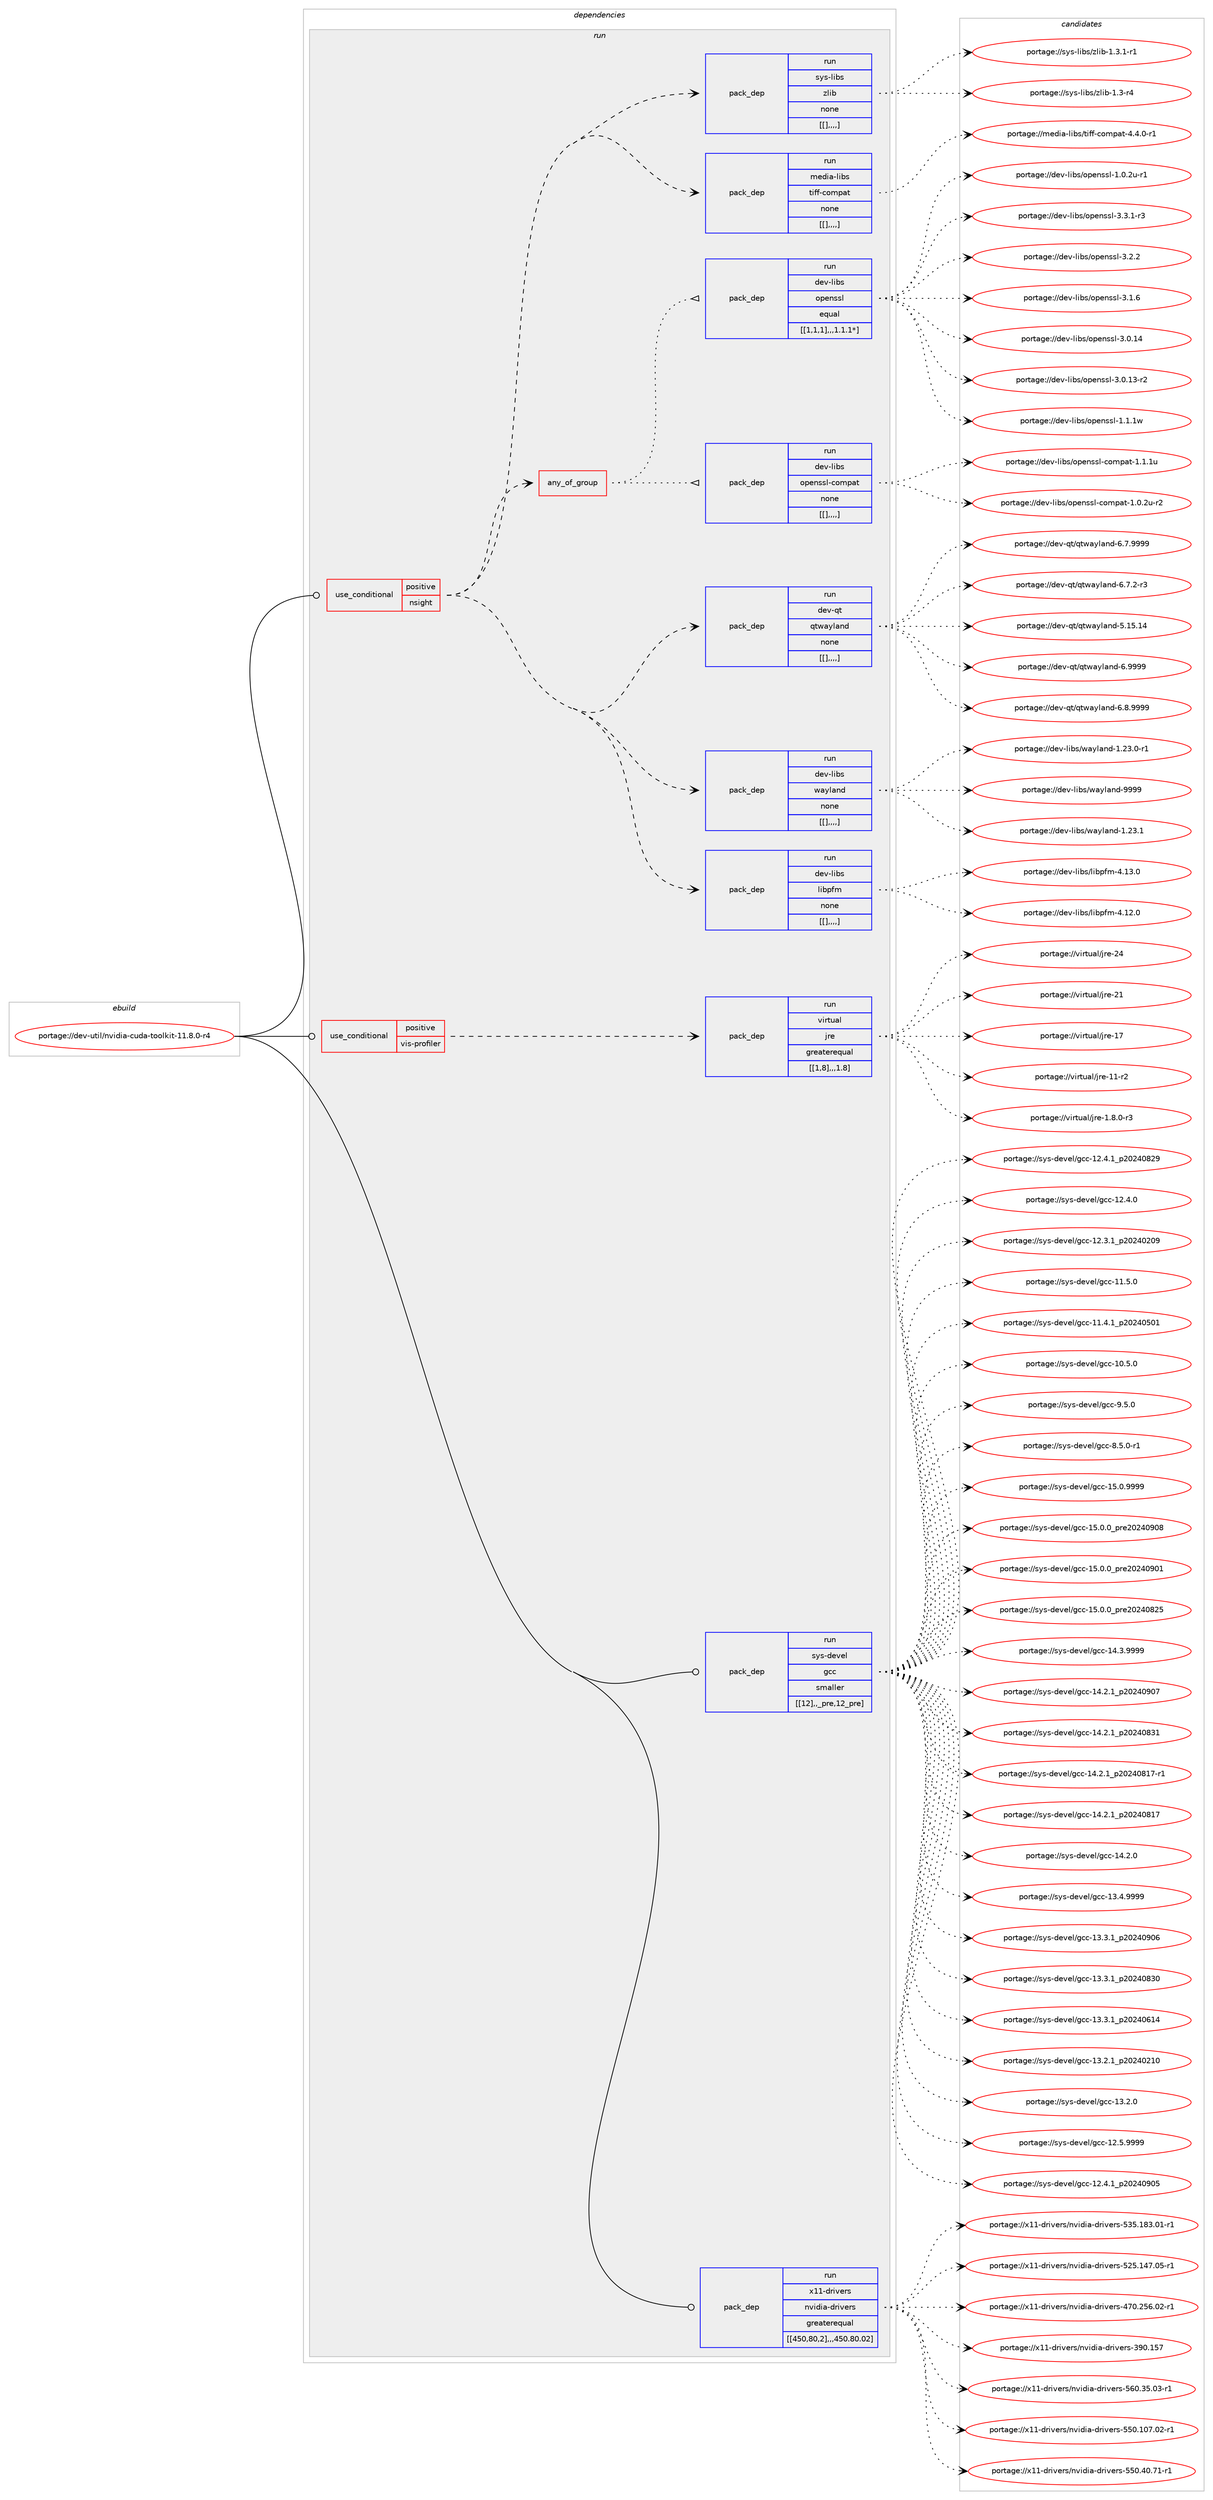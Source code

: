 digraph prolog {

# *************
# Graph options
# *************

newrank=true;
concentrate=true;
compound=true;
graph [rankdir=LR,fontname=Helvetica,fontsize=10,ranksep=1.5];#, ranksep=2.5, nodesep=0.2];
edge  [arrowhead=vee];
node  [fontname=Helvetica,fontsize=10];

# **********
# The ebuild
# **********

subgraph cluster_leftcol {
color=gray;
label=<<i>ebuild</i>>;
id [label="portage://dev-util/nvidia-cuda-toolkit-11.8.0-r4", color=red, width=4, href="../dev-util/nvidia-cuda-toolkit-11.8.0-r4.svg"];
}

# ****************
# The dependencies
# ****************

subgraph cluster_midcol {
color=gray;
label=<<i>dependencies</i>>;
subgraph cluster_compile {
fillcolor="#eeeeee";
style=filled;
label=<<i>compile</i>>;
}
subgraph cluster_compileandrun {
fillcolor="#eeeeee";
style=filled;
label=<<i>compile and run</i>>;
}
subgraph cluster_run {
fillcolor="#eeeeee";
style=filled;
label=<<i>run</i>>;
subgraph cond62861 {
dependency221104 [label=<<TABLE BORDER="0" CELLBORDER="1" CELLSPACING="0" CELLPADDING="4"><TR><TD ROWSPAN="3" CELLPADDING="10">use_conditional</TD></TR><TR><TD>positive</TD></TR><TR><TD>nsight</TD></TR></TABLE>>, shape=none, color=red];
subgraph pack156811 {
dependency221105 [label=<<TABLE BORDER="0" CELLBORDER="1" CELLSPACING="0" CELLPADDING="4" WIDTH="220"><TR><TD ROWSPAN="6" CELLPADDING="30">pack_dep</TD></TR><TR><TD WIDTH="110">run</TD></TR><TR><TD>dev-libs</TD></TR><TR><TD>libpfm</TD></TR><TR><TD>none</TD></TR><TR><TD>[[],,,,]</TD></TR></TABLE>>, shape=none, color=blue];
}
dependency221104:e -> dependency221105:w [weight=20,style="dashed",arrowhead="vee"];
subgraph pack156812 {
dependency221106 [label=<<TABLE BORDER="0" CELLBORDER="1" CELLSPACING="0" CELLPADDING="4" WIDTH="220"><TR><TD ROWSPAN="6" CELLPADDING="30">pack_dep</TD></TR><TR><TD WIDTH="110">run</TD></TR><TR><TD>dev-libs</TD></TR><TR><TD>wayland</TD></TR><TR><TD>none</TD></TR><TR><TD>[[],,,,]</TD></TR></TABLE>>, shape=none, color=blue];
}
dependency221104:e -> dependency221106:w [weight=20,style="dashed",arrowhead="vee"];
subgraph pack156813 {
dependency221107 [label=<<TABLE BORDER="0" CELLBORDER="1" CELLSPACING="0" CELLPADDING="4" WIDTH="220"><TR><TD ROWSPAN="6" CELLPADDING="30">pack_dep</TD></TR><TR><TD WIDTH="110">run</TD></TR><TR><TD>dev-qt</TD></TR><TR><TD>qtwayland</TD></TR><TR><TD>none</TD></TR><TR><TD>[[],,,,]</TD></TR></TABLE>>, shape=none, color=blue];
}
dependency221104:e -> dependency221107:w [weight=20,style="dashed",arrowhead="vee"];
subgraph any1282 {
dependency221108 [label=<<TABLE BORDER="0" CELLBORDER="1" CELLSPACING="0" CELLPADDING="4"><TR><TD CELLPADDING="10">any_of_group</TD></TR></TABLE>>, shape=none, color=red];subgraph pack156814 {
dependency221109 [label=<<TABLE BORDER="0" CELLBORDER="1" CELLSPACING="0" CELLPADDING="4" WIDTH="220"><TR><TD ROWSPAN="6" CELLPADDING="30">pack_dep</TD></TR><TR><TD WIDTH="110">run</TD></TR><TR><TD>dev-libs</TD></TR><TR><TD>openssl-compat</TD></TR><TR><TD>none</TD></TR><TR><TD>[[],,,,]</TD></TR></TABLE>>, shape=none, color=blue];
}
dependency221108:e -> dependency221109:w [weight=20,style="dotted",arrowhead="oinv"];
subgraph pack156815 {
dependency221110 [label=<<TABLE BORDER="0" CELLBORDER="1" CELLSPACING="0" CELLPADDING="4" WIDTH="220"><TR><TD ROWSPAN="6" CELLPADDING="30">pack_dep</TD></TR><TR><TD WIDTH="110">run</TD></TR><TR><TD>dev-libs</TD></TR><TR><TD>openssl</TD></TR><TR><TD>equal</TD></TR><TR><TD>[[1,1,1],,,1.1.1*]</TD></TR></TABLE>>, shape=none, color=blue];
}
dependency221108:e -> dependency221110:w [weight=20,style="dotted",arrowhead="oinv"];
}
dependency221104:e -> dependency221108:w [weight=20,style="dashed",arrowhead="vee"];
subgraph pack156816 {
dependency221111 [label=<<TABLE BORDER="0" CELLBORDER="1" CELLSPACING="0" CELLPADDING="4" WIDTH="220"><TR><TD ROWSPAN="6" CELLPADDING="30">pack_dep</TD></TR><TR><TD WIDTH="110">run</TD></TR><TR><TD>media-libs</TD></TR><TR><TD>tiff-compat</TD></TR><TR><TD>none</TD></TR><TR><TD>[[],,,,]</TD></TR></TABLE>>, shape=none, color=blue];
}
dependency221104:e -> dependency221111:w [weight=20,style="dashed",arrowhead="vee"];
subgraph pack156817 {
dependency221112 [label=<<TABLE BORDER="0" CELLBORDER="1" CELLSPACING="0" CELLPADDING="4" WIDTH="220"><TR><TD ROWSPAN="6" CELLPADDING="30">pack_dep</TD></TR><TR><TD WIDTH="110">run</TD></TR><TR><TD>sys-libs</TD></TR><TR><TD>zlib</TD></TR><TR><TD>none</TD></TR><TR><TD>[[],,,,]</TD></TR></TABLE>>, shape=none, color=blue];
}
dependency221104:e -> dependency221112:w [weight=20,style="dashed",arrowhead="vee"];
}
id:e -> dependency221104:w [weight=20,style="solid",arrowhead="odot"];
subgraph cond62862 {
dependency221113 [label=<<TABLE BORDER="0" CELLBORDER="1" CELLSPACING="0" CELLPADDING="4"><TR><TD ROWSPAN="3" CELLPADDING="10">use_conditional</TD></TR><TR><TD>positive</TD></TR><TR><TD>vis-profiler</TD></TR></TABLE>>, shape=none, color=red];
subgraph pack156818 {
dependency221114 [label=<<TABLE BORDER="0" CELLBORDER="1" CELLSPACING="0" CELLPADDING="4" WIDTH="220"><TR><TD ROWSPAN="6" CELLPADDING="30">pack_dep</TD></TR><TR><TD WIDTH="110">run</TD></TR><TR><TD>virtual</TD></TR><TR><TD>jre</TD></TR><TR><TD>greaterequal</TD></TR><TR><TD>[[1,8],,,1.8]</TD></TR></TABLE>>, shape=none, color=blue];
}
dependency221113:e -> dependency221114:w [weight=20,style="dashed",arrowhead="vee"];
}
id:e -> dependency221113:w [weight=20,style="solid",arrowhead="odot"];
subgraph pack156819 {
dependency221115 [label=<<TABLE BORDER="0" CELLBORDER="1" CELLSPACING="0" CELLPADDING="4" WIDTH="220"><TR><TD ROWSPAN="6" CELLPADDING="30">pack_dep</TD></TR><TR><TD WIDTH="110">run</TD></TR><TR><TD>sys-devel</TD></TR><TR><TD>gcc</TD></TR><TR><TD>smaller</TD></TR><TR><TD>[[12],,_pre,12_pre]</TD></TR></TABLE>>, shape=none, color=blue];
}
id:e -> dependency221115:w [weight=20,style="solid",arrowhead="odot"];
subgraph pack156820 {
dependency221116 [label=<<TABLE BORDER="0" CELLBORDER="1" CELLSPACING="0" CELLPADDING="4" WIDTH="220"><TR><TD ROWSPAN="6" CELLPADDING="30">pack_dep</TD></TR><TR><TD WIDTH="110">run</TD></TR><TR><TD>x11-drivers</TD></TR><TR><TD>nvidia-drivers</TD></TR><TR><TD>greaterequal</TD></TR><TR><TD>[[450,80,2],,,450.80.02]</TD></TR></TABLE>>, shape=none, color=blue];
}
id:e -> dependency221116:w [weight=20,style="solid",arrowhead="odot"];
}
}

# **************
# The candidates
# **************

subgraph cluster_choices {
rank=same;
color=gray;
label=<<i>candidates</i>>;

subgraph choice156811 {
color=black;
nodesep=1;
choice1001011184510810598115471081059811210210945524649514648 [label="portage://dev-libs/libpfm-4.13.0", color=red, width=4,href="../dev-libs/libpfm-4.13.0.svg"];
choice1001011184510810598115471081059811210210945524649504648 [label="portage://dev-libs/libpfm-4.12.0", color=red, width=4,href="../dev-libs/libpfm-4.12.0.svg"];
dependency221105:e -> choice1001011184510810598115471081059811210210945524649514648:w [style=dotted,weight="100"];
dependency221105:e -> choice1001011184510810598115471081059811210210945524649504648:w [style=dotted,weight="100"];
}
subgraph choice156812 {
color=black;
nodesep=1;
choice10010111845108105981154711997121108971101004557575757 [label="portage://dev-libs/wayland-9999", color=red, width=4,href="../dev-libs/wayland-9999.svg"];
choice100101118451081059811547119971211089711010045494650514649 [label="portage://dev-libs/wayland-1.23.1", color=red, width=4,href="../dev-libs/wayland-1.23.1.svg"];
choice1001011184510810598115471199712110897110100454946505146484511449 [label="portage://dev-libs/wayland-1.23.0-r1", color=red, width=4,href="../dev-libs/wayland-1.23.0-r1.svg"];
dependency221106:e -> choice10010111845108105981154711997121108971101004557575757:w [style=dotted,weight="100"];
dependency221106:e -> choice100101118451081059811547119971211089711010045494650514649:w [style=dotted,weight="100"];
dependency221106:e -> choice1001011184510810598115471199712110897110100454946505146484511449:w [style=dotted,weight="100"];
}
subgraph choice156813 {
color=black;
nodesep=1;
choice1001011184511311647113116119971211089711010045544657575757 [label="portage://dev-qt/qtwayland-6.9999", color=red, width=4,href="../dev-qt/qtwayland-6.9999.svg"];
choice10010111845113116471131161199712110897110100455446564657575757 [label="portage://dev-qt/qtwayland-6.8.9999", color=red, width=4,href="../dev-qt/qtwayland-6.8.9999.svg"];
choice10010111845113116471131161199712110897110100455446554657575757 [label="portage://dev-qt/qtwayland-6.7.9999", color=red, width=4,href="../dev-qt/qtwayland-6.7.9999.svg"];
choice100101118451131164711311611997121108971101004554465546504511451 [label="portage://dev-qt/qtwayland-6.7.2-r3", color=red, width=4,href="../dev-qt/qtwayland-6.7.2-r3.svg"];
choice100101118451131164711311611997121108971101004553464953464952 [label="portage://dev-qt/qtwayland-5.15.14", color=red, width=4,href="../dev-qt/qtwayland-5.15.14.svg"];
dependency221107:e -> choice1001011184511311647113116119971211089711010045544657575757:w [style=dotted,weight="100"];
dependency221107:e -> choice10010111845113116471131161199712110897110100455446564657575757:w [style=dotted,weight="100"];
dependency221107:e -> choice10010111845113116471131161199712110897110100455446554657575757:w [style=dotted,weight="100"];
dependency221107:e -> choice100101118451131164711311611997121108971101004554465546504511451:w [style=dotted,weight="100"];
dependency221107:e -> choice100101118451131164711311611997121108971101004553464953464952:w [style=dotted,weight="100"];
}
subgraph choice156814 {
color=black;
nodesep=1;
choice100101118451081059811547111112101110115115108459911110911297116454946494649117 [label="portage://dev-libs/openssl-compat-1.1.1u", color=red, width=4,href="../dev-libs/openssl-compat-1.1.1u.svg"];
choice1001011184510810598115471111121011101151151084599111109112971164549464846501174511450 [label="portage://dev-libs/openssl-compat-1.0.2u-r2", color=red, width=4,href="../dev-libs/openssl-compat-1.0.2u-r2.svg"];
dependency221109:e -> choice100101118451081059811547111112101110115115108459911110911297116454946494649117:w [style=dotted,weight="100"];
dependency221109:e -> choice1001011184510810598115471111121011101151151084599111109112971164549464846501174511450:w [style=dotted,weight="100"];
}
subgraph choice156815 {
color=black;
nodesep=1;
choice1001011184510810598115471111121011101151151084551465146494511451 [label="portage://dev-libs/openssl-3.3.1-r3", color=red, width=4,href="../dev-libs/openssl-3.3.1-r3.svg"];
choice100101118451081059811547111112101110115115108455146504650 [label="portage://dev-libs/openssl-3.2.2", color=red, width=4,href="../dev-libs/openssl-3.2.2.svg"];
choice100101118451081059811547111112101110115115108455146494654 [label="portage://dev-libs/openssl-3.1.6", color=red, width=4,href="../dev-libs/openssl-3.1.6.svg"];
choice10010111845108105981154711111210111011511510845514648464952 [label="portage://dev-libs/openssl-3.0.14", color=red, width=4,href="../dev-libs/openssl-3.0.14.svg"];
choice100101118451081059811547111112101110115115108455146484649514511450 [label="portage://dev-libs/openssl-3.0.13-r2", color=red, width=4,href="../dev-libs/openssl-3.0.13-r2.svg"];
choice100101118451081059811547111112101110115115108454946494649119 [label="portage://dev-libs/openssl-1.1.1w", color=red, width=4,href="../dev-libs/openssl-1.1.1w.svg"];
choice1001011184510810598115471111121011101151151084549464846501174511449 [label="portage://dev-libs/openssl-1.0.2u-r1", color=red, width=4,href="../dev-libs/openssl-1.0.2u-r1.svg"];
dependency221110:e -> choice1001011184510810598115471111121011101151151084551465146494511451:w [style=dotted,weight="100"];
dependency221110:e -> choice100101118451081059811547111112101110115115108455146504650:w [style=dotted,weight="100"];
dependency221110:e -> choice100101118451081059811547111112101110115115108455146494654:w [style=dotted,weight="100"];
dependency221110:e -> choice10010111845108105981154711111210111011511510845514648464952:w [style=dotted,weight="100"];
dependency221110:e -> choice100101118451081059811547111112101110115115108455146484649514511450:w [style=dotted,weight="100"];
dependency221110:e -> choice100101118451081059811547111112101110115115108454946494649119:w [style=dotted,weight="100"];
dependency221110:e -> choice1001011184510810598115471111121011101151151084549464846501174511449:w [style=dotted,weight="100"];
}
subgraph choice156816 {
color=black;
nodesep=1;
choice109101100105974510810598115471161051021024599111109112971164552465246484511449 [label="portage://media-libs/tiff-compat-4.4.0-r1", color=red, width=4,href="../media-libs/tiff-compat-4.4.0-r1.svg"];
dependency221111:e -> choice109101100105974510810598115471161051021024599111109112971164552465246484511449:w [style=dotted,weight="100"];
}
subgraph choice156817 {
color=black;
nodesep=1;
choice115121115451081059811547122108105984549465146494511449 [label="portage://sys-libs/zlib-1.3.1-r1", color=red, width=4,href="../sys-libs/zlib-1.3.1-r1.svg"];
choice11512111545108105981154712210810598454946514511452 [label="portage://sys-libs/zlib-1.3-r4", color=red, width=4,href="../sys-libs/zlib-1.3-r4.svg"];
dependency221112:e -> choice115121115451081059811547122108105984549465146494511449:w [style=dotted,weight="100"];
dependency221112:e -> choice11512111545108105981154712210810598454946514511452:w [style=dotted,weight="100"];
}
subgraph choice156818 {
color=black;
nodesep=1;
choice1181051141161179710847106114101455052 [label="portage://virtual/jre-24", color=red, width=4,href="../virtual/jre-24.svg"];
choice1181051141161179710847106114101455049 [label="portage://virtual/jre-21", color=red, width=4,href="../virtual/jre-21.svg"];
choice1181051141161179710847106114101454955 [label="portage://virtual/jre-17", color=red, width=4,href="../virtual/jre-17.svg"];
choice11810511411611797108471061141014549494511450 [label="portage://virtual/jre-11-r2", color=red, width=4,href="../virtual/jre-11-r2.svg"];
choice11810511411611797108471061141014549465646484511451 [label="portage://virtual/jre-1.8.0-r3", color=red, width=4,href="../virtual/jre-1.8.0-r3.svg"];
dependency221114:e -> choice1181051141161179710847106114101455052:w [style=dotted,weight="100"];
dependency221114:e -> choice1181051141161179710847106114101455049:w [style=dotted,weight="100"];
dependency221114:e -> choice1181051141161179710847106114101454955:w [style=dotted,weight="100"];
dependency221114:e -> choice11810511411611797108471061141014549494511450:w [style=dotted,weight="100"];
dependency221114:e -> choice11810511411611797108471061141014549465646484511451:w [style=dotted,weight="100"];
}
subgraph choice156819 {
color=black;
nodesep=1;
choice1151211154510010111810110847103999945495346484657575757 [label="portage://sys-devel/gcc-15.0.9999", color=red, width=4,href="../sys-devel/gcc-15.0.9999.svg"];
choice1151211154510010111810110847103999945495346484648951121141015048505248574856 [label="portage://sys-devel/gcc-15.0.0_pre20240908", color=red, width=4,href="../sys-devel/gcc-15.0.0_pre20240908.svg"];
choice1151211154510010111810110847103999945495346484648951121141015048505248574849 [label="portage://sys-devel/gcc-15.0.0_pre20240901", color=red, width=4,href="../sys-devel/gcc-15.0.0_pre20240901.svg"];
choice1151211154510010111810110847103999945495346484648951121141015048505248565053 [label="portage://sys-devel/gcc-15.0.0_pre20240825", color=red, width=4,href="../sys-devel/gcc-15.0.0_pre20240825.svg"];
choice1151211154510010111810110847103999945495246514657575757 [label="portage://sys-devel/gcc-14.3.9999", color=red, width=4,href="../sys-devel/gcc-14.3.9999.svg"];
choice1151211154510010111810110847103999945495246504649951125048505248574855 [label="portage://sys-devel/gcc-14.2.1_p20240907", color=red, width=4,href="../sys-devel/gcc-14.2.1_p20240907.svg"];
choice1151211154510010111810110847103999945495246504649951125048505248565149 [label="portage://sys-devel/gcc-14.2.1_p20240831", color=red, width=4,href="../sys-devel/gcc-14.2.1_p20240831.svg"];
choice11512111545100101118101108471039999454952465046499511250485052485649554511449 [label="portage://sys-devel/gcc-14.2.1_p20240817-r1", color=red, width=4,href="../sys-devel/gcc-14.2.1_p20240817-r1.svg"];
choice1151211154510010111810110847103999945495246504649951125048505248564955 [label="portage://sys-devel/gcc-14.2.1_p20240817", color=red, width=4,href="../sys-devel/gcc-14.2.1_p20240817.svg"];
choice1151211154510010111810110847103999945495246504648 [label="portage://sys-devel/gcc-14.2.0", color=red, width=4,href="../sys-devel/gcc-14.2.0.svg"];
choice1151211154510010111810110847103999945495146524657575757 [label="portage://sys-devel/gcc-13.4.9999", color=red, width=4,href="../sys-devel/gcc-13.4.9999.svg"];
choice1151211154510010111810110847103999945495146514649951125048505248574854 [label="portage://sys-devel/gcc-13.3.1_p20240906", color=red, width=4,href="../sys-devel/gcc-13.3.1_p20240906.svg"];
choice1151211154510010111810110847103999945495146514649951125048505248565148 [label="portage://sys-devel/gcc-13.3.1_p20240830", color=red, width=4,href="../sys-devel/gcc-13.3.1_p20240830.svg"];
choice1151211154510010111810110847103999945495146514649951125048505248544952 [label="portage://sys-devel/gcc-13.3.1_p20240614", color=red, width=4,href="../sys-devel/gcc-13.3.1_p20240614.svg"];
choice1151211154510010111810110847103999945495146504649951125048505248504948 [label="portage://sys-devel/gcc-13.2.1_p20240210", color=red, width=4,href="../sys-devel/gcc-13.2.1_p20240210.svg"];
choice1151211154510010111810110847103999945495146504648 [label="portage://sys-devel/gcc-13.2.0", color=red, width=4,href="../sys-devel/gcc-13.2.0.svg"];
choice1151211154510010111810110847103999945495046534657575757 [label="portage://sys-devel/gcc-12.5.9999", color=red, width=4,href="../sys-devel/gcc-12.5.9999.svg"];
choice1151211154510010111810110847103999945495046524649951125048505248574853 [label="portage://sys-devel/gcc-12.4.1_p20240905", color=red, width=4,href="../sys-devel/gcc-12.4.1_p20240905.svg"];
choice1151211154510010111810110847103999945495046524649951125048505248565057 [label="portage://sys-devel/gcc-12.4.1_p20240829", color=red, width=4,href="../sys-devel/gcc-12.4.1_p20240829.svg"];
choice1151211154510010111810110847103999945495046524648 [label="portage://sys-devel/gcc-12.4.0", color=red, width=4,href="../sys-devel/gcc-12.4.0.svg"];
choice1151211154510010111810110847103999945495046514649951125048505248504857 [label="portage://sys-devel/gcc-12.3.1_p20240209", color=red, width=4,href="../sys-devel/gcc-12.3.1_p20240209.svg"];
choice1151211154510010111810110847103999945494946534648 [label="portage://sys-devel/gcc-11.5.0", color=red, width=4,href="../sys-devel/gcc-11.5.0.svg"];
choice1151211154510010111810110847103999945494946524649951125048505248534849 [label="portage://sys-devel/gcc-11.4.1_p20240501", color=red, width=4,href="../sys-devel/gcc-11.4.1_p20240501.svg"];
choice1151211154510010111810110847103999945494846534648 [label="portage://sys-devel/gcc-10.5.0", color=red, width=4,href="../sys-devel/gcc-10.5.0.svg"];
choice11512111545100101118101108471039999455746534648 [label="portage://sys-devel/gcc-9.5.0", color=red, width=4,href="../sys-devel/gcc-9.5.0.svg"];
choice115121115451001011181011084710399994556465346484511449 [label="portage://sys-devel/gcc-8.5.0-r1", color=red, width=4,href="../sys-devel/gcc-8.5.0-r1.svg"];
dependency221115:e -> choice1151211154510010111810110847103999945495346484657575757:w [style=dotted,weight="100"];
dependency221115:e -> choice1151211154510010111810110847103999945495346484648951121141015048505248574856:w [style=dotted,weight="100"];
dependency221115:e -> choice1151211154510010111810110847103999945495346484648951121141015048505248574849:w [style=dotted,weight="100"];
dependency221115:e -> choice1151211154510010111810110847103999945495346484648951121141015048505248565053:w [style=dotted,weight="100"];
dependency221115:e -> choice1151211154510010111810110847103999945495246514657575757:w [style=dotted,weight="100"];
dependency221115:e -> choice1151211154510010111810110847103999945495246504649951125048505248574855:w [style=dotted,weight="100"];
dependency221115:e -> choice1151211154510010111810110847103999945495246504649951125048505248565149:w [style=dotted,weight="100"];
dependency221115:e -> choice11512111545100101118101108471039999454952465046499511250485052485649554511449:w [style=dotted,weight="100"];
dependency221115:e -> choice1151211154510010111810110847103999945495246504649951125048505248564955:w [style=dotted,weight="100"];
dependency221115:e -> choice1151211154510010111810110847103999945495246504648:w [style=dotted,weight="100"];
dependency221115:e -> choice1151211154510010111810110847103999945495146524657575757:w [style=dotted,weight="100"];
dependency221115:e -> choice1151211154510010111810110847103999945495146514649951125048505248574854:w [style=dotted,weight="100"];
dependency221115:e -> choice1151211154510010111810110847103999945495146514649951125048505248565148:w [style=dotted,weight="100"];
dependency221115:e -> choice1151211154510010111810110847103999945495146514649951125048505248544952:w [style=dotted,weight="100"];
dependency221115:e -> choice1151211154510010111810110847103999945495146504649951125048505248504948:w [style=dotted,weight="100"];
dependency221115:e -> choice1151211154510010111810110847103999945495146504648:w [style=dotted,weight="100"];
dependency221115:e -> choice1151211154510010111810110847103999945495046534657575757:w [style=dotted,weight="100"];
dependency221115:e -> choice1151211154510010111810110847103999945495046524649951125048505248574853:w [style=dotted,weight="100"];
dependency221115:e -> choice1151211154510010111810110847103999945495046524649951125048505248565057:w [style=dotted,weight="100"];
dependency221115:e -> choice1151211154510010111810110847103999945495046524648:w [style=dotted,weight="100"];
dependency221115:e -> choice1151211154510010111810110847103999945495046514649951125048505248504857:w [style=dotted,weight="100"];
dependency221115:e -> choice1151211154510010111810110847103999945494946534648:w [style=dotted,weight="100"];
dependency221115:e -> choice1151211154510010111810110847103999945494946524649951125048505248534849:w [style=dotted,weight="100"];
dependency221115:e -> choice1151211154510010111810110847103999945494846534648:w [style=dotted,weight="100"];
dependency221115:e -> choice11512111545100101118101108471039999455746534648:w [style=dotted,weight="100"];
dependency221115:e -> choice115121115451001011181011084710399994556465346484511449:w [style=dotted,weight="100"];
}
subgraph choice156820 {
color=black;
nodesep=1;
choice120494945100114105118101114115471101181051001059745100114105118101114115455354484651534648514511449 [label="portage://x11-drivers/nvidia-drivers-560.35.03-r1", color=red, width=4,href="../x11-drivers/nvidia-drivers-560.35.03-r1.svg"];
choice12049494510011410511810111411547110118105100105974510011410511810111411545535348464948554648504511449 [label="portage://x11-drivers/nvidia-drivers-550.107.02-r1", color=red, width=4,href="../x11-drivers/nvidia-drivers-550.107.02-r1.svg"];
choice120494945100114105118101114115471101181051001059745100114105118101114115455353484652484655494511449 [label="portage://x11-drivers/nvidia-drivers-550.40.71-r1", color=red, width=4,href="../x11-drivers/nvidia-drivers-550.40.71-r1.svg"];
choice12049494510011410511810111411547110118105100105974510011410511810111411545535153464956514648494511449 [label="portage://x11-drivers/nvidia-drivers-535.183.01-r1", color=red, width=4,href="../x11-drivers/nvidia-drivers-535.183.01-r1.svg"];
choice12049494510011410511810111411547110118105100105974510011410511810111411545535053464952554648534511449 [label="portage://x11-drivers/nvidia-drivers-525.147.05-r1", color=red, width=4,href="../x11-drivers/nvidia-drivers-525.147.05-r1.svg"];
choice12049494510011410511810111411547110118105100105974510011410511810111411545525548465053544648504511449 [label="portage://x11-drivers/nvidia-drivers-470.256.02-r1", color=red, width=4,href="../x11-drivers/nvidia-drivers-470.256.02-r1.svg"];
choice1204949451001141051181011141154711011810510010597451001141051181011141154551574846495355 [label="portage://x11-drivers/nvidia-drivers-390.157", color=red, width=4,href="../x11-drivers/nvidia-drivers-390.157.svg"];
dependency221116:e -> choice120494945100114105118101114115471101181051001059745100114105118101114115455354484651534648514511449:w [style=dotted,weight="100"];
dependency221116:e -> choice12049494510011410511810111411547110118105100105974510011410511810111411545535348464948554648504511449:w [style=dotted,weight="100"];
dependency221116:e -> choice120494945100114105118101114115471101181051001059745100114105118101114115455353484652484655494511449:w [style=dotted,weight="100"];
dependency221116:e -> choice12049494510011410511810111411547110118105100105974510011410511810111411545535153464956514648494511449:w [style=dotted,weight="100"];
dependency221116:e -> choice12049494510011410511810111411547110118105100105974510011410511810111411545535053464952554648534511449:w [style=dotted,weight="100"];
dependency221116:e -> choice12049494510011410511810111411547110118105100105974510011410511810111411545525548465053544648504511449:w [style=dotted,weight="100"];
dependency221116:e -> choice1204949451001141051181011141154711011810510010597451001141051181011141154551574846495355:w [style=dotted,weight="100"];
}
}

}
